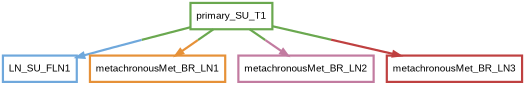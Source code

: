 digraph  {
dpi=600;size=3.5;
primary_SU_T1 [color="#6aa84f", fillcolor=white, fontname=Arial, penwidth="3.0", shape=box];
LN_SU_FLN1 [color="#6fa8dc", fillcolor=white, fontname=Arial, penwidth="3.0", shape=box];
metachronousMet_BR_LN1 [color="#e69138", fillcolor=white, fontname=Arial, penwidth="3.0", shape=box];
metachronousMet_BR_LN2 [color="#c27ba0", fillcolor=white, fontname=Arial, penwidth="3.0", shape=box];
metachronousMet_BR_LN3 [color="#bf4040", fillcolor=white, fontname=Arial, penwidth="3.0", shape=box];
primary_SU_T1 -> LN_SU_FLN1  [color="#6aa84f;0.5:#6fa8dc", key=0, penwidth=3];
primary_SU_T1 -> metachronousMet_BR_LN1  [color="#6aa84f;0.5:#e69138", key=0, penwidth=3];
primary_SU_T1 -> metachronousMet_BR_LN2  [color="#6aa84f;0.5:#c27ba0", key=0, penwidth=3];
primary_SU_T1 -> metachronousMet_BR_LN3  [color="#6aa84f;0.5:#bf4040", key=0, penwidth=3];
}
